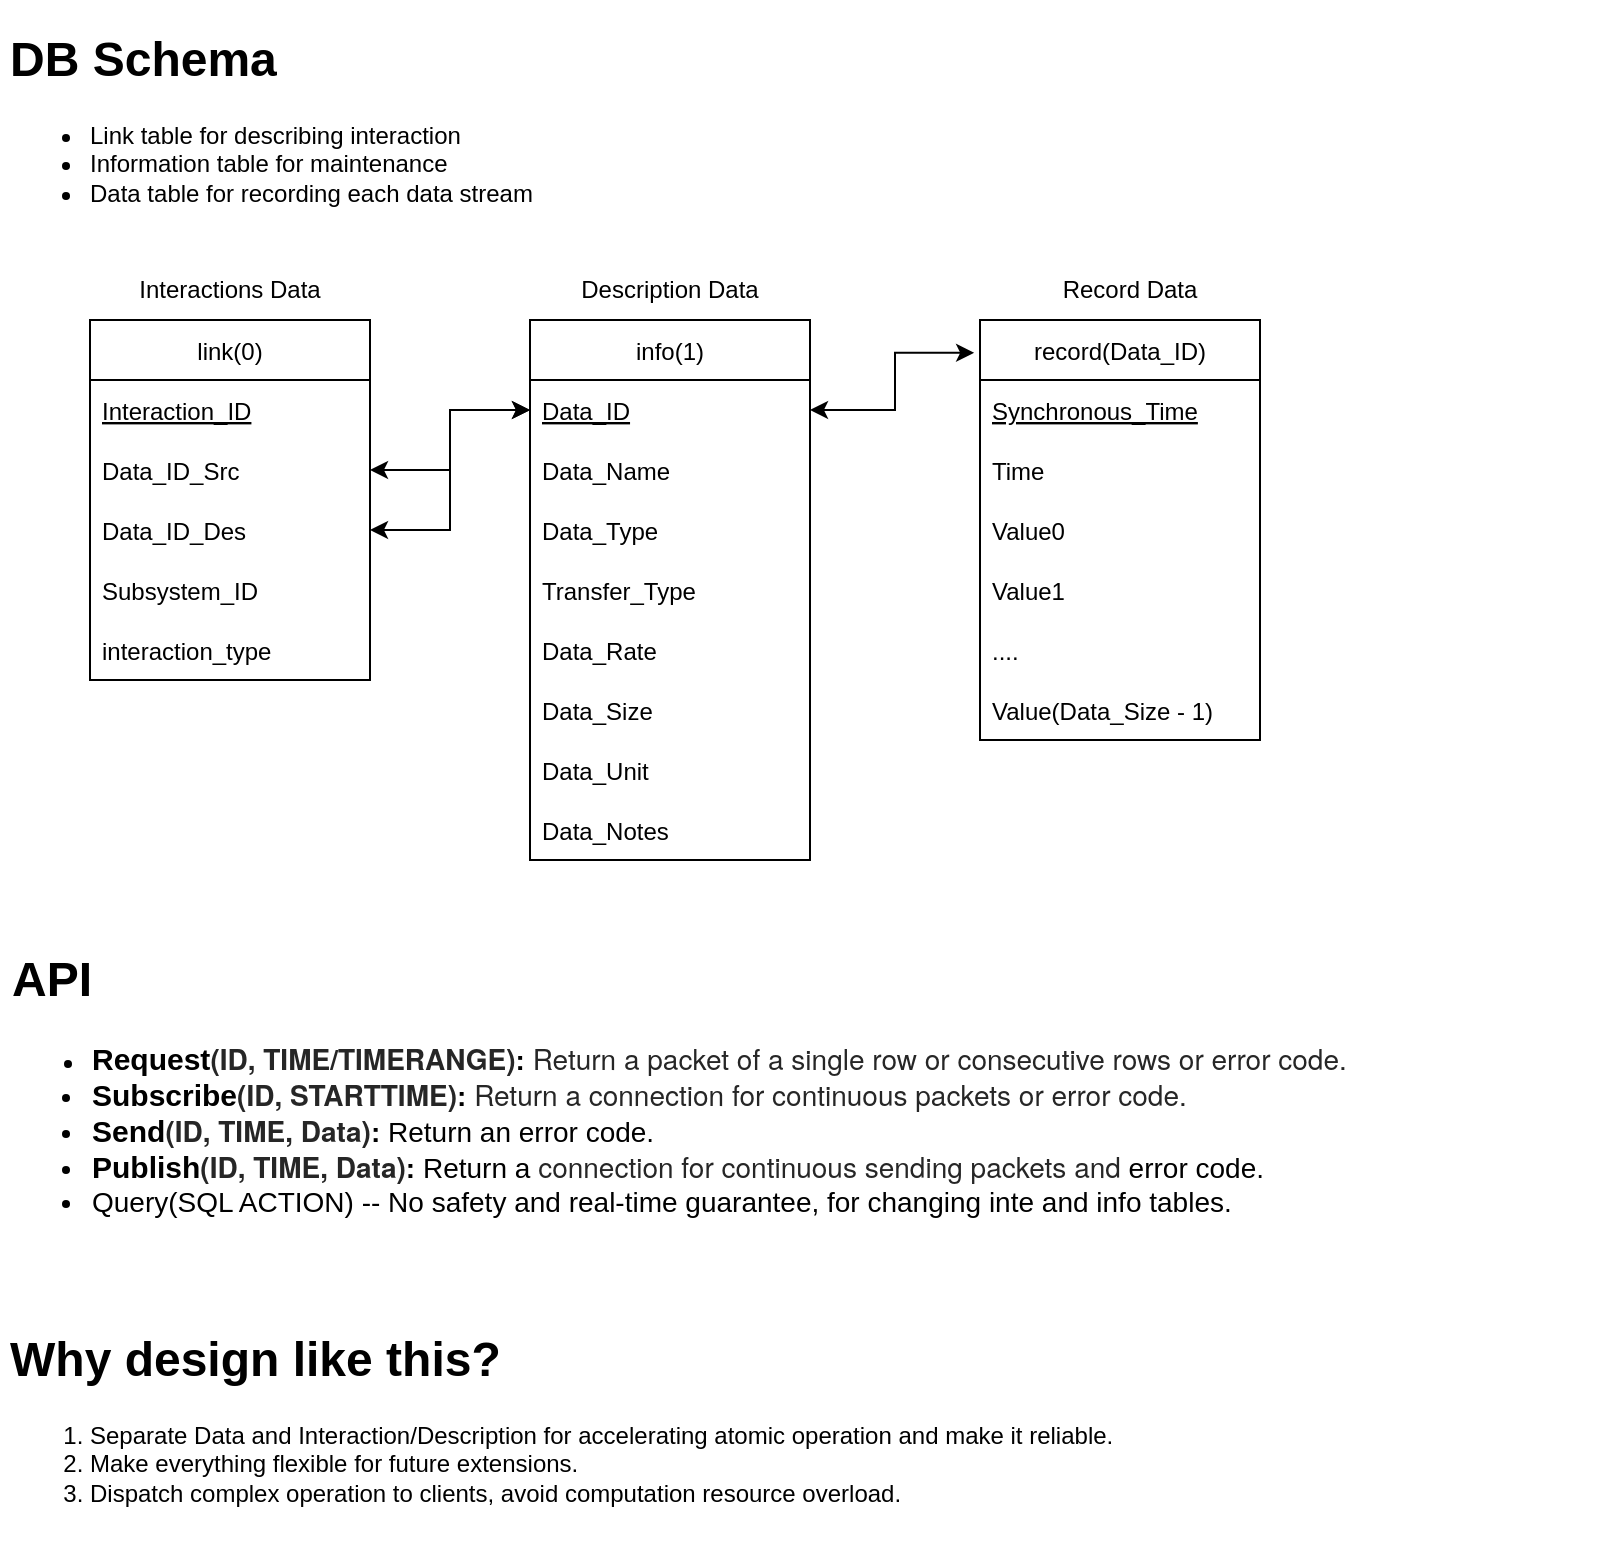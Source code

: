 <mxfile version="15.5.9" type="dropbox"><diagram id="0ohXo2IFyCngXWWBbvKD" name="Page-1"><mxGraphModel dx="1769" dy="1031" grid="1" gridSize="10" guides="1" tooltips="1" connect="1" arrows="1" fold="1" page="1" pageScale="1" pageWidth="850" pageHeight="1100" math="0" shadow="0"><root><mxCell id="0"/><mxCell id="1" parent="0"/><mxCell id="Fz068CB4WD19Jr7WbicY-36" value="&lt;h1&gt;DB Schema&lt;/h1&gt;&lt;p&gt;&lt;/p&gt;&lt;ul&gt;&lt;li&gt;Link table for describing interaction&lt;/li&gt;&lt;li&gt;Information table for maintenance&amp;nbsp;&lt;/li&gt;&lt;li&gt;Data table for recording each data stream&lt;/li&gt;&lt;/ul&gt;&lt;p&gt;&lt;/p&gt;" style="text;html=1;strokeColor=none;fillColor=none;spacing=5;spacingTop=-20;whiteSpace=wrap;overflow=hidden;rounded=0;" parent="1" vertex="1"><mxGeometry x="20" y="50" width="520" height="120" as="geometry"/></mxCell><mxCell id="c5EANPZ-779XrAbA__P9-11" value="&lt;h1&gt;Why design like this?&lt;/h1&gt;&lt;div&gt;&lt;ol&gt;&lt;li&gt;Separate Data and Interaction/Description for accelerating atomic operation and make it reliable.&lt;/li&gt;&lt;li&gt;Make everything flexible for future extensions.&lt;/li&gt;&lt;li&gt;Dispatch complex operation to clients, avoid computation resource overload.&lt;/li&gt;&lt;/ol&gt;&lt;/div&gt;" style="text;html=1;strokeColor=none;fillColor=none;spacing=5;spacingTop=-20;whiteSpace=wrap;overflow=hidden;rounded=0;" parent="1" vertex="1"><mxGeometry x="20" y="700" width="720" height="120" as="geometry"/></mxCell><mxCell id="c5EANPZ-779XrAbA__P9-12" value="&lt;h1&gt;API&lt;/h1&gt;&lt;ul&gt;&lt;li style=&quot;text-indent: 0px&quot;&gt;&lt;b&gt;&lt;span style=&quot;text-indent: -44px ; font-size: 15px&quot;&gt;Request&lt;/span&gt;&lt;span style=&quot;font-size: 14px ; color: rgba(0 , 0 , 0 , 0.85) ; font-family: &amp;#34;helvetica neue&amp;#34; ; text-indent: -44px&quot;&gt;(ID, TIME/TIMERANGE)&lt;/span&gt;&lt;span style=&quot;font-size: 14px&quot;&gt;:&lt;/span&gt;&lt;/b&gt;&lt;span style=&quot;font-size: 14px&quot;&gt;&amp;nbsp;&lt;/span&gt;&lt;span style=&quot;font-size: 14px ; color: rgba(0 , 0 , 0 , 0.85) ; font-family: &amp;#34;helvetica neue&amp;#34; ; text-indent: -44px&quot;&gt;Return a packet of a single row or consecutive rows or error code.&lt;/span&gt;&lt;/li&gt;&lt;li style=&quot;font-size: 14px&quot;&gt;&lt;b&gt;&lt;font style=&quot;font-size: 15px&quot;&gt;Subscribe&lt;/font&gt;&lt;span style=&quot;color: rgba(0 , 0 , 0 , 0.85) ; font-family: &amp;#34;helvetica neue&amp;#34; ; font-size: 14px ; text-indent: -44px&quot;&gt;(ID, STARTTIME)&lt;/span&gt;:&amp;nbsp;&lt;/b&gt;&lt;span style=&quot;color: rgba(0 , 0 , 0 , 0.85) ; font-family: &amp;#34;helvetica neue&amp;#34; ; font-size: 14px ; text-indent: -44px&quot;&gt;Return a connection for continuous packets or error code.&lt;/span&gt;&lt;/li&gt;&lt;li style=&quot;font-size: 14px&quot;&gt;&lt;b&gt;&lt;font style=&quot;font-size: 15px&quot;&gt;Send&lt;/font&gt;&lt;span style=&quot;color: rgba(0 , 0 , 0 , 0.85) ; font-family: &amp;#34;helvetica neue&amp;#34; ; font-size: 14px ; text-indent: -44px&quot;&gt;(ID, TIME, Data)&lt;/span&gt;:&lt;/b&gt;&amp;nbsp;Return an error code.&lt;/li&gt;&lt;li style=&quot;font-size: 14px&quot;&gt;&lt;b&gt;&lt;font style=&quot;font-size: 15px&quot;&gt;Publish&lt;/font&gt;&lt;span style=&quot;color: rgba(0 , 0 , 0 , 0.85) ; font-family: &amp;#34;helvetica neue&amp;#34; ; font-size: 14px ; text-indent: -44px&quot;&gt;(ID, TIME, Data)&lt;/span&gt;:&lt;/b&gt;&amp;nbsp;Return a&amp;nbsp;&lt;span style=&quot;color: rgba(0 , 0 , 0 , 0.85) ; font-family: &amp;#34;helvetica neue&amp;#34; ; text-indent: -44px&quot;&gt;connection for continuous sending packets and&lt;/span&gt;&amp;nbsp;error code.&lt;/li&gt;&lt;li style=&quot;font-size: 14px&quot;&gt;Query(SQL ACTION) -- No safety and real-time guarantee, for changing inte and info tables.&lt;/li&gt;&lt;/ul&gt;&lt;p&gt;&lt;/p&gt;" style="text;html=1;strokeColor=none;fillColor=none;spacing=5;spacingTop=-20;whiteSpace=wrap;overflow=hidden;rounded=0;" parent="1" vertex="1"><mxGeometry x="21" y="510" width="810" height="180" as="geometry"/></mxCell><mxCell id="c5EANPZ-779XrAbA__P9-13" value="" style="group" parent="1" vertex="1" connectable="0"><mxGeometry x="60" y="170" width="600" height="330" as="geometry"/></mxCell><mxCell id="Fz068CB4WD19Jr7WbicY-10" value="link(0)" style="swimlane;fontStyle=0;childLayout=stackLayout;horizontal=1;startSize=30;horizontalStack=0;resizeParent=1;resizeParentMax=0;resizeLast=0;collapsible=1;marginBottom=0;" parent="c5EANPZ-779XrAbA__P9-13" vertex="1"><mxGeometry x="5" y="30" width="140" height="180" as="geometry"/></mxCell><mxCell id="Fz068CB4WD19Jr7WbicY-11" value="Interaction_ID" style="text;strokeColor=none;fillColor=none;align=left;verticalAlign=middle;spacingLeft=4;spacingRight=4;overflow=hidden;points=[[0,0.5],[1,0.5]];portConstraint=eastwest;rotatable=0;fontStyle=4" parent="Fz068CB4WD19Jr7WbicY-10" vertex="1"><mxGeometry y="30" width="140" height="30" as="geometry"/></mxCell><mxCell id="Fz068CB4WD19Jr7WbicY-12" value="Data_ID_Src" style="text;strokeColor=none;fillColor=none;align=left;verticalAlign=middle;spacingLeft=4;spacingRight=4;overflow=hidden;points=[[0,0.5],[1,0.5]];portConstraint=eastwest;rotatable=0;" parent="Fz068CB4WD19Jr7WbicY-10" vertex="1"><mxGeometry y="60" width="140" height="30" as="geometry"/></mxCell><mxCell id="Fz068CB4WD19Jr7WbicY-13" value="Data_ID_Des" style="text;strokeColor=none;fillColor=none;align=left;verticalAlign=middle;spacingLeft=4;spacingRight=4;overflow=hidden;points=[[0,0.5],[1,0.5]];portConstraint=eastwest;rotatable=0;" parent="Fz068CB4WD19Jr7WbicY-10" vertex="1"><mxGeometry y="90" width="140" height="30" as="geometry"/></mxCell><mxCell id="Fz068CB4WD19Jr7WbicY-16" value="Subsystem_ID" style="text;strokeColor=none;fillColor=none;align=left;verticalAlign=middle;spacingLeft=4;spacingRight=4;overflow=hidden;points=[[0,0.5],[1,0.5]];portConstraint=eastwest;rotatable=0;" parent="Fz068CB4WD19Jr7WbicY-10" vertex="1"><mxGeometry y="120" width="140" height="30" as="geometry"/></mxCell><mxCell id="c5EANPZ-779XrAbA__P9-20" value="interaction_type" style="text;strokeColor=none;fillColor=none;align=left;verticalAlign=middle;spacingLeft=4;spacingRight=4;overflow=hidden;points=[[0,0.5],[1,0.5]];portConstraint=eastwest;rotatable=0;" parent="Fz068CB4WD19Jr7WbicY-10" vertex="1"><mxGeometry y="150" width="140" height="30" as="geometry"/></mxCell><mxCell id="Fz068CB4WD19Jr7WbicY-17" value="info(1)" style="swimlane;fontStyle=0;childLayout=stackLayout;horizontal=1;startSize=30;horizontalStack=0;resizeParent=1;resizeParentMax=0;resizeLast=0;collapsible=1;marginBottom=0;" parent="c5EANPZ-779XrAbA__P9-13" vertex="1"><mxGeometry x="225" y="30" width="140" height="270" as="geometry"/></mxCell><mxCell id="Fz068CB4WD19Jr7WbicY-18" value="Data_ID" style="text;strokeColor=none;fillColor=none;align=left;verticalAlign=middle;spacingLeft=4;spacingRight=4;overflow=hidden;points=[[0,0.5],[1,0.5]];portConstraint=eastwest;rotatable=0;fontStyle=4" parent="Fz068CB4WD19Jr7WbicY-17" vertex="1"><mxGeometry y="30" width="140" height="30" as="geometry"/></mxCell><mxCell id="Fz068CB4WD19Jr7WbicY-20" value="Data_Name" style="text;strokeColor=none;fillColor=none;align=left;verticalAlign=middle;spacingLeft=4;spacingRight=4;overflow=hidden;points=[[0,0.5],[1,0.5]];portConstraint=eastwest;rotatable=0;" parent="Fz068CB4WD19Jr7WbicY-17" vertex="1"><mxGeometry y="60" width="140" height="30" as="geometry"/></mxCell><mxCell id="Fz068CB4WD19Jr7WbicY-21" value="Data_Type" style="text;strokeColor=none;fillColor=none;align=left;verticalAlign=middle;spacingLeft=4;spacingRight=4;overflow=hidden;points=[[0,0.5],[1,0.5]];portConstraint=eastwest;rotatable=0;" parent="Fz068CB4WD19Jr7WbicY-17" vertex="1"><mxGeometry y="90" width="140" height="30" as="geometry"/></mxCell><mxCell id="c5EANPZ-779XrAbA__P9-18" value="Transfer_Type" style="text;strokeColor=none;fillColor=none;align=left;verticalAlign=middle;spacingLeft=4;spacingRight=4;overflow=hidden;points=[[0,0.5],[1,0.5]];portConstraint=eastwest;rotatable=0;" parent="Fz068CB4WD19Jr7WbicY-17" vertex="1"><mxGeometry y="120" width="140" height="30" as="geometry"/></mxCell><mxCell id="Fz068CB4WD19Jr7WbicY-32" value="Data_Rate" style="text;strokeColor=none;fillColor=none;align=left;verticalAlign=middle;spacingLeft=4;spacingRight=4;overflow=hidden;points=[[0,0.5],[1,0.5]];portConstraint=eastwest;rotatable=0;" parent="Fz068CB4WD19Jr7WbicY-17" vertex="1"><mxGeometry y="150" width="140" height="30" as="geometry"/></mxCell><mxCell id="Fz068CB4WD19Jr7WbicY-22" value="Data_Size" style="text;strokeColor=none;fillColor=none;align=left;verticalAlign=middle;spacingLeft=4;spacingRight=4;overflow=hidden;points=[[0,0.5],[1,0.5]];portConstraint=eastwest;rotatable=0;" parent="Fz068CB4WD19Jr7WbicY-17" vertex="1"><mxGeometry y="180" width="140" height="30" as="geometry"/></mxCell><mxCell id="Fz068CB4WD19Jr7WbicY-23" value="Data_Unit" style="text;strokeColor=none;fillColor=none;align=left;verticalAlign=middle;spacingLeft=4;spacingRight=4;overflow=hidden;points=[[0,0.5],[1,0.5]];portConstraint=eastwest;rotatable=0;" parent="Fz068CB4WD19Jr7WbicY-17" vertex="1"><mxGeometry y="210" width="140" height="30" as="geometry"/></mxCell><mxCell id="Fz068CB4WD19Jr7WbicY-31" value="Data_Notes" style="text;strokeColor=none;fillColor=none;align=left;verticalAlign=middle;spacingLeft=4;spacingRight=4;overflow=hidden;points=[[0,0.5],[1,0.5]];portConstraint=eastwest;rotatable=0;" parent="Fz068CB4WD19Jr7WbicY-17" vertex="1"><mxGeometry y="240" width="140" height="30" as="geometry"/></mxCell><mxCell id="Fz068CB4WD19Jr7WbicY-24" value="record(Data_ID)" style="swimlane;fontStyle=0;childLayout=stackLayout;horizontal=1;startSize=30;horizontalStack=0;resizeParent=1;resizeParentMax=0;resizeLast=0;collapsible=1;marginBottom=0;" parent="c5EANPZ-779XrAbA__P9-13" vertex="1"><mxGeometry x="450" y="30" width="140" height="210" as="geometry"/></mxCell><mxCell id="Fz068CB4WD19Jr7WbicY-27" value="Synchronous_Time" style="text;strokeColor=none;fillColor=none;align=left;verticalAlign=middle;spacingLeft=4;spacingRight=4;overflow=hidden;points=[[0,0.5],[1,0.5]];portConstraint=eastwest;rotatable=0;fontStyle=4" parent="Fz068CB4WD19Jr7WbicY-24" vertex="1"><mxGeometry y="30" width="140" height="30" as="geometry"/></mxCell><mxCell id="Fz068CB4WD19Jr7WbicY-25" value="Time" style="text;strokeColor=none;fillColor=none;align=left;verticalAlign=middle;spacingLeft=4;spacingRight=4;overflow=hidden;points=[[0,0.5],[1,0.5]];portConstraint=eastwest;rotatable=0;" parent="Fz068CB4WD19Jr7WbicY-24" vertex="1"><mxGeometry y="60" width="140" height="30" as="geometry"/></mxCell><mxCell id="Fz068CB4WD19Jr7WbicY-28" value="Value0" style="text;strokeColor=none;fillColor=none;align=left;verticalAlign=middle;spacingLeft=4;spacingRight=4;overflow=hidden;points=[[0,0.5],[1,0.5]];portConstraint=eastwest;rotatable=0;" parent="Fz068CB4WD19Jr7WbicY-24" vertex="1"><mxGeometry y="90" width="140" height="30" as="geometry"/></mxCell><mxCell id="Fz068CB4WD19Jr7WbicY-29" value="Value1" style="text;strokeColor=none;fillColor=none;align=left;verticalAlign=middle;spacingLeft=4;spacingRight=4;overflow=hidden;points=[[0,0.5],[1,0.5]];portConstraint=eastwest;rotatable=0;" parent="Fz068CB4WD19Jr7WbicY-24" vertex="1"><mxGeometry y="120" width="140" height="30" as="geometry"/></mxCell><mxCell id="Fz068CB4WD19Jr7WbicY-30" value="...." style="text;strokeColor=none;fillColor=none;align=left;verticalAlign=middle;spacingLeft=4;spacingRight=4;overflow=hidden;points=[[0,0.5],[1,0.5]];portConstraint=eastwest;rotatable=0;" parent="Fz068CB4WD19Jr7WbicY-24" vertex="1"><mxGeometry y="150" width="140" height="30" as="geometry"/></mxCell><mxCell id="c5EANPZ-779XrAbA__P9-17" value="Value(Data_Size - 1)" style="text;strokeColor=none;fillColor=none;align=left;verticalAlign=middle;spacingLeft=4;spacingRight=4;overflow=hidden;points=[[0,0.5],[1,0.5]];portConstraint=eastwest;rotatable=0;" parent="Fz068CB4WD19Jr7WbicY-24" vertex="1"><mxGeometry y="180" width="140" height="30" as="geometry"/></mxCell><mxCell id="Fz068CB4WD19Jr7WbicY-33" style="edgeStyle=orthogonalEdgeStyle;rounded=0;orthogonalLoop=1;jettySize=auto;html=1;entryX=-0.021;entryY=0.078;entryDx=0;entryDy=0;entryPerimeter=0;startArrow=classic;startFill=1;" parent="c5EANPZ-779XrAbA__P9-13" source="Fz068CB4WD19Jr7WbicY-18" target="Fz068CB4WD19Jr7WbicY-24" edge="1"><mxGeometry relative="1" as="geometry"/></mxCell><mxCell id="c5EANPZ-779XrAbA__P9-3" style="edgeStyle=orthogonalEdgeStyle;rounded=0;orthogonalLoop=1;jettySize=auto;html=1;entryX=0;entryY=0.5;entryDx=0;entryDy=0;startArrow=classic;startFill=1;" parent="c5EANPZ-779XrAbA__P9-13" source="Fz068CB4WD19Jr7WbicY-12" target="Fz068CB4WD19Jr7WbicY-18" edge="1"><mxGeometry relative="1" as="geometry"/></mxCell><mxCell id="c5EANPZ-779XrAbA__P9-5" style="edgeStyle=orthogonalEdgeStyle;rounded=0;orthogonalLoop=1;jettySize=auto;html=1;entryX=0;entryY=0.5;entryDx=0;entryDy=0;startArrow=classic;startFill=1;" parent="c5EANPZ-779XrAbA__P9-13" source="Fz068CB4WD19Jr7WbicY-13" target="Fz068CB4WD19Jr7WbicY-18" edge="1"><mxGeometry relative="1" as="geometry"/></mxCell><mxCell id="c5EANPZ-779XrAbA__P9-7" value="Interactions Data" style="text;html=1;strokeColor=none;fillColor=none;align=center;verticalAlign=middle;whiteSpace=wrap;rounded=0;" parent="c5EANPZ-779XrAbA__P9-13" vertex="1"><mxGeometry width="150" height="30" as="geometry"/></mxCell><mxCell id="c5EANPZ-779XrAbA__P9-8" value="Description Data" style="text;html=1;strokeColor=none;fillColor=none;align=center;verticalAlign=middle;whiteSpace=wrap;rounded=0;" parent="c5EANPZ-779XrAbA__P9-13" vertex="1"><mxGeometry x="220" width="150" height="30" as="geometry"/></mxCell><mxCell id="c5EANPZ-779XrAbA__P9-9" value="Record Data" style="text;html=1;strokeColor=none;fillColor=none;align=center;verticalAlign=middle;whiteSpace=wrap;rounded=0;" parent="c5EANPZ-779XrAbA__P9-13" vertex="1"><mxGeometry x="450" width="150" height="30" as="geometry"/></mxCell></root></mxGraphModel></diagram></mxfile>